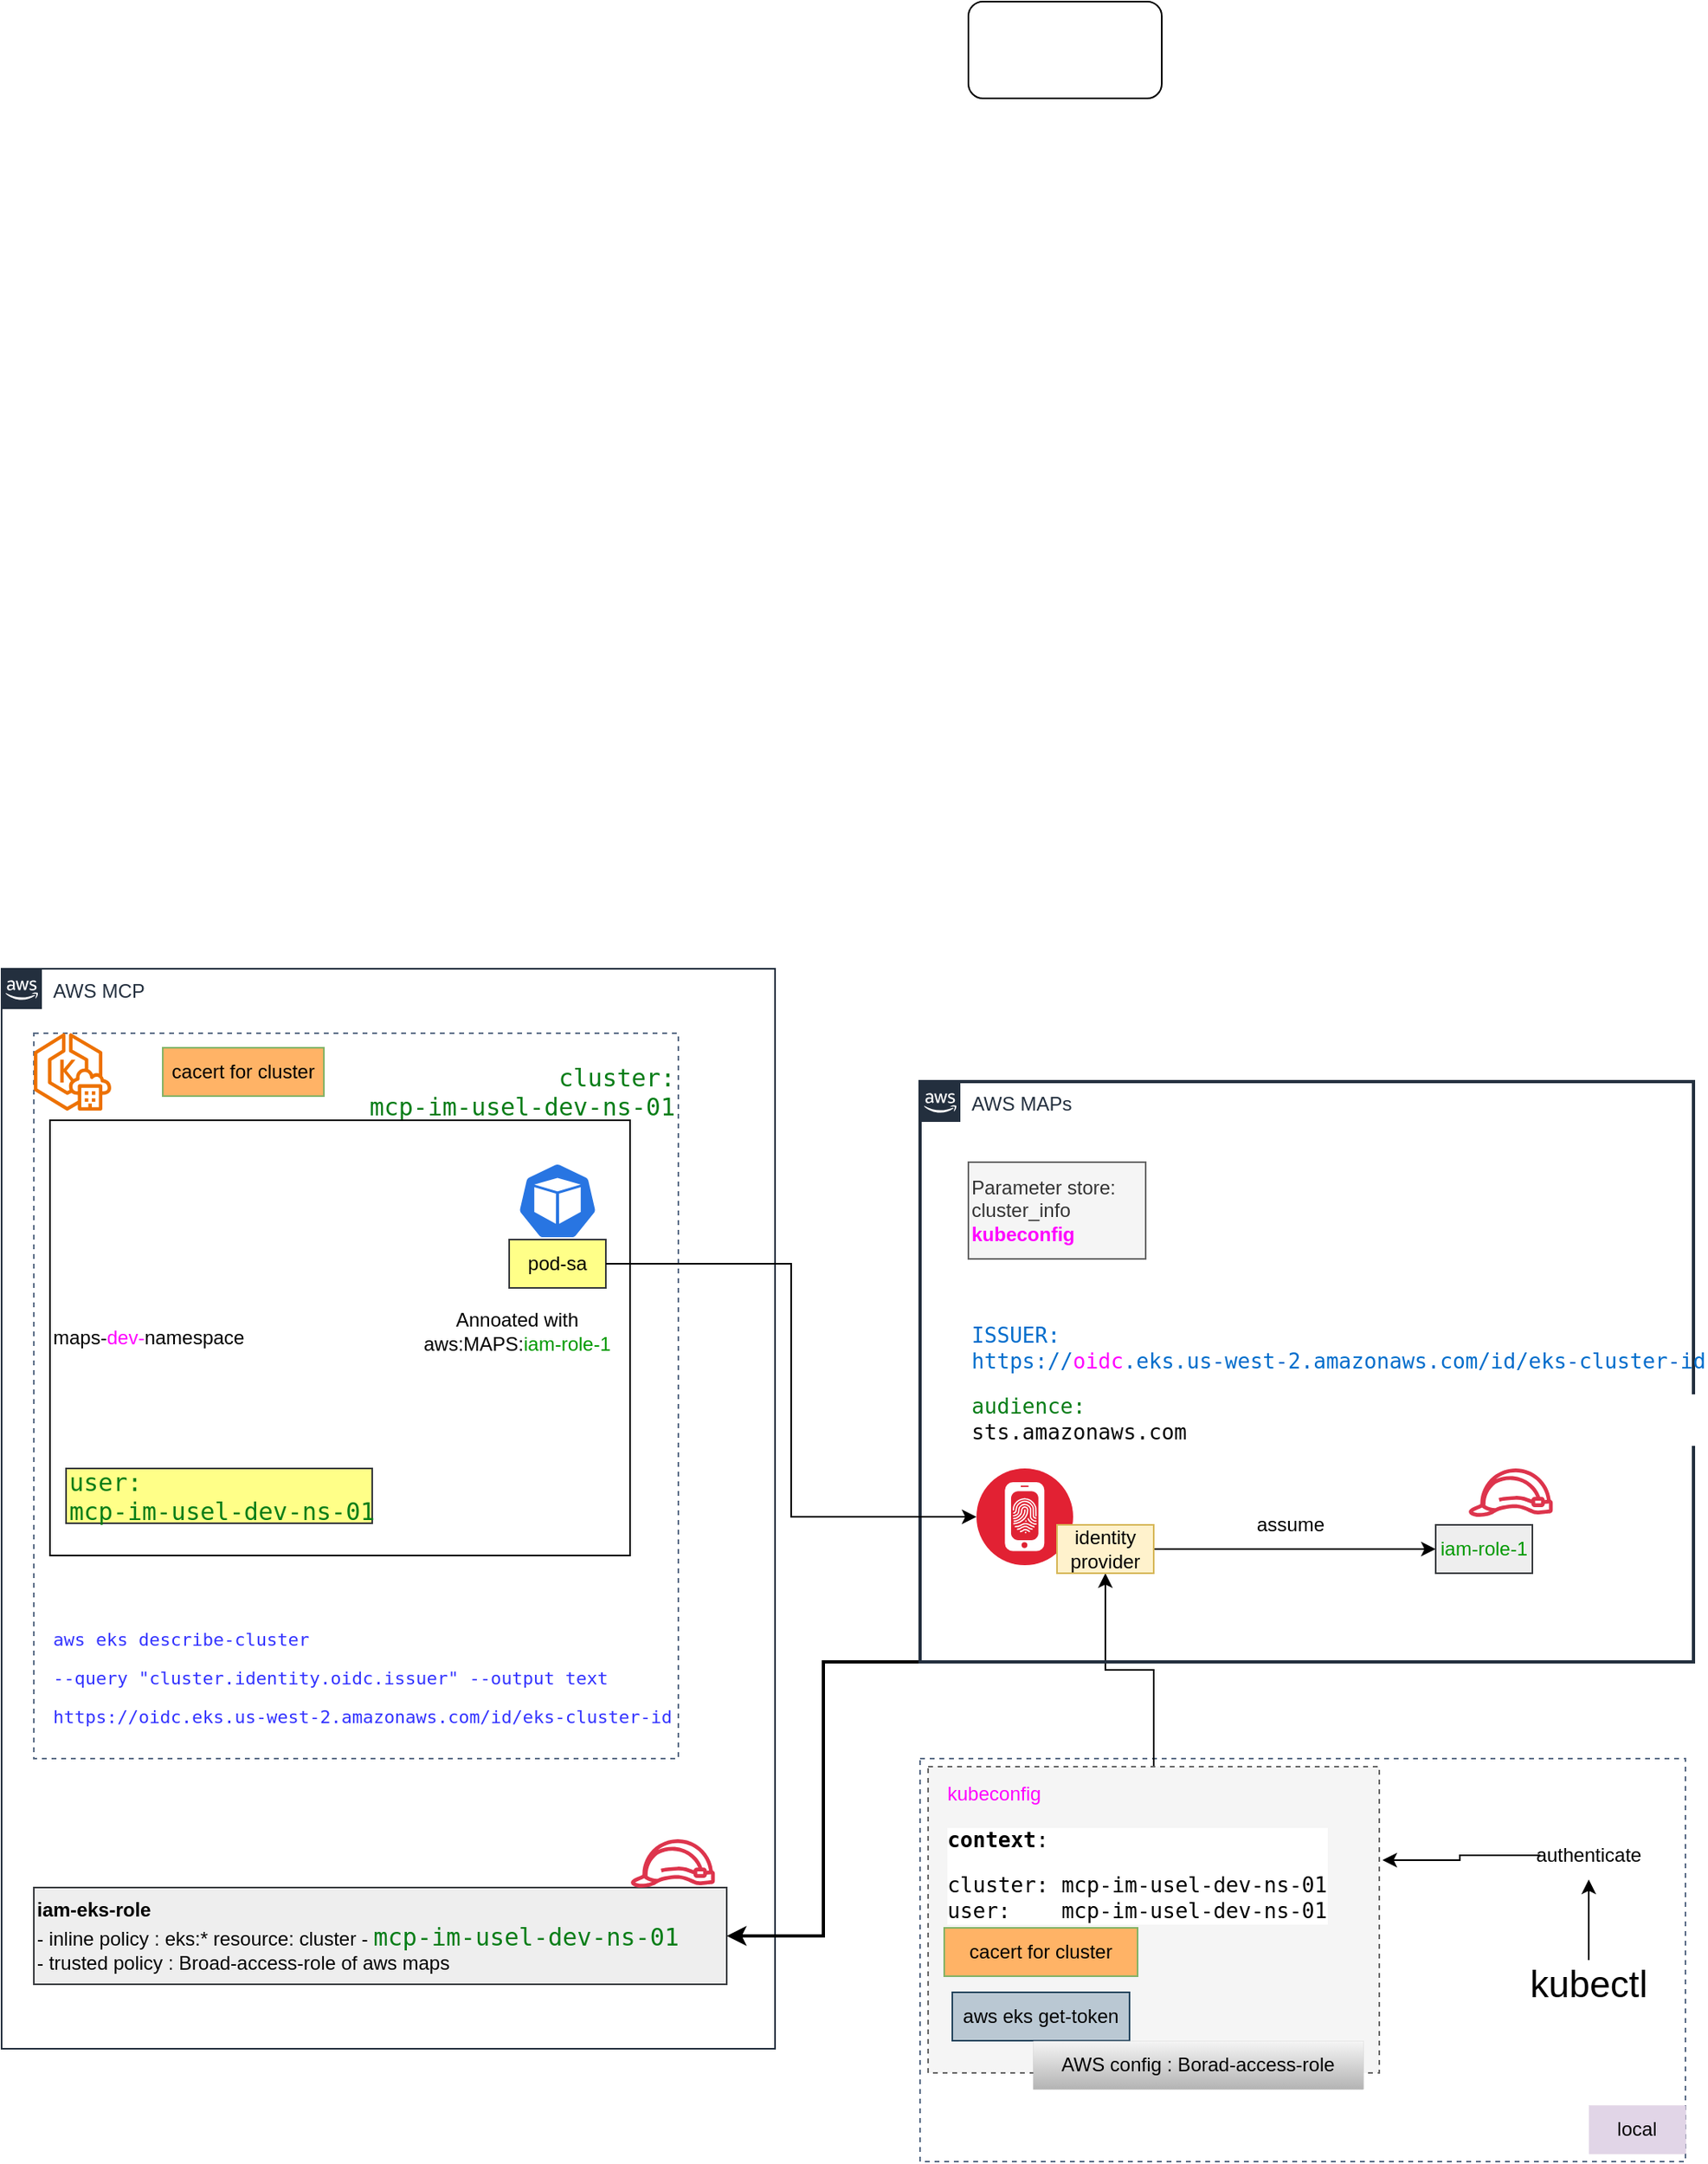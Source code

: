 <mxfile version="24.6.5" type="github">
  <diagram name="Page-1" id="77FXZlbwy5sw5B4aOLtn">
    <mxGraphModel dx="2176" dy="1838" grid="1" gridSize="10" guides="1" tooltips="1" connect="1" arrows="1" fold="1" page="1" pageScale="1" pageWidth="850" pageHeight="1100" math="0" shadow="0">
      <root>
        <mxCell id="0" />
        <mxCell id="1" parent="0" />
        <mxCell id="TPYvqTaAF-6Quw0X2QA_-32" value="Generic group" style="fillColor=none;strokeColor=#5A6C86;dashed=1;verticalAlign=top;fontStyle=0;fontColor=#5A6C86;whiteSpace=wrap;html=1;" vertex="1" parent="1">
          <mxGeometry x="280" y="740" width="475" height="250" as="geometry" />
        </mxCell>
        <mxCell id="TPYvqTaAF-6Quw0X2QA_-34" style="edgeStyle=orthogonalEdgeStyle;rounded=0;orthogonalLoop=1;jettySize=auto;html=1;entryX=0.5;entryY=1;entryDx=0;entryDy=0;" edge="1" parent="1" source="TPYvqTaAF-6Quw0X2QA_-26" target="TPYvqTaAF-6Quw0X2QA_-16">
          <mxGeometry relative="1" as="geometry" />
        </mxCell>
        <mxCell id="TPYvqTaAF-6Quw0X2QA_-26" value="" style="fillColor=#f5f5f5;strokeColor=#666666;dashed=1;verticalAlign=top;fontStyle=0;fontColor=#333333;whiteSpace=wrap;html=1;" vertex="1" parent="1">
          <mxGeometry x="285" y="745" width="280" height="190" as="geometry" />
        </mxCell>
        <mxCell id="TPYvqTaAF-6Quw0X2QA_-1" value="AWS MCP" style="points=[[0,0],[0.25,0],[0.5,0],[0.75,0],[1,0],[1,0.25],[1,0.5],[1,0.75],[1,1],[0.75,1],[0.5,1],[0.25,1],[0,1],[0,0.75],[0,0.5],[0,0.25]];outlineConnect=0;gradientColor=none;html=1;whiteSpace=wrap;fontSize=12;fontStyle=0;container=1;pointerEvents=0;collapsible=0;recursiveResize=0;shape=mxgraph.aws4.group;grIcon=mxgraph.aws4.group_aws_cloud_alt;strokeColor=#232F3E;fillColor=none;verticalAlign=top;align=left;spacingLeft=30;fontColor=#232F3E;dashed=0;" vertex="1" parent="1">
          <mxGeometry x="-290" y="250" width="480" height="670" as="geometry" />
        </mxCell>
        <mxCell id="TPYvqTaAF-6Quw0X2QA_-4" value="&lt;div style=&quot;background-color:#ffffff;color:#080808&quot;&gt;&lt;pre style=&quot;font-family: &amp;quot;JetBrains Mono&amp;quot;, monospace;&quot;&gt;&lt;span style=&quot;color: rgb(6, 125, 23);&quot;&gt;&lt;font style=&quot;font-size: 15px;&quot;&gt;cluster:&lt;br/&gt;mcp-im-usel-dev-ns-01&lt;/font&gt;&lt;/span&gt;&lt;/pre&gt;&lt;/div&gt;" style="fillColor=none;strokeColor=#5A6C86;dashed=1;verticalAlign=top;fontStyle=0;fontColor=#5A6C86;whiteSpace=wrap;html=1;align=right;" vertex="1" parent="TPYvqTaAF-6Quw0X2QA_-1">
          <mxGeometry x="20" y="40" width="400" height="450" as="geometry" />
        </mxCell>
        <mxCell id="TPYvqTaAF-6Quw0X2QA_-3" value="" style="sketch=0;outlineConnect=0;fontColor=#232F3E;gradientColor=none;fillColor=#ED7100;strokeColor=none;dashed=0;verticalLabelPosition=bottom;verticalAlign=top;align=center;html=1;fontSize=12;fontStyle=0;aspect=fixed;pointerEvents=1;shape=mxgraph.aws4.eks_on_outposts;" vertex="1" parent="TPYvqTaAF-6Quw0X2QA_-1">
          <mxGeometry x="20" y="40" width="48" height="48" as="geometry" />
        </mxCell>
        <mxCell id="TPYvqTaAF-6Quw0X2QA_-5" value="maps-&lt;font color=&quot;#ff00ff&quot;&gt;dev-&lt;/font&gt;namespace" style="rounded=0;whiteSpace=wrap;html=1;align=left;" vertex="1" parent="TPYvqTaAF-6Quw0X2QA_-1">
          <mxGeometry x="30" y="94" width="360" height="270" as="geometry" />
        </mxCell>
        <mxCell id="TPYvqTaAF-6Quw0X2QA_-8" value="" style="aspect=fixed;sketch=0;html=1;dashed=0;whitespace=wrap;verticalLabelPosition=bottom;verticalAlign=top;fillColor=#2875E2;strokeColor=#ffffff;points=[[0.005,0.63,0],[0.1,0.2,0],[0.9,0.2,0],[0.5,0,0],[0.995,0.63,0],[0.72,0.99,0],[0.5,1,0],[0.28,0.99,0]];shape=mxgraph.kubernetes.icon2;prIcon=pod" vertex="1" parent="TPYvqTaAF-6Quw0X2QA_-1">
          <mxGeometry x="320" y="120" width="50" height="48" as="geometry" />
        </mxCell>
        <mxCell id="TPYvqTaAF-6Quw0X2QA_-13" value="&lt;br&gt;&lt;pre style=&quot;forced-color-adjust: none; color: rgb(8, 8, 8); font-size: 12px; font-style: normal; font-variant-ligatures: normal; font-variant-caps: normal; font-weight: 400; letter-spacing: normal; orphans: 2; text-indent: 0px; text-transform: none; widows: 2; word-spacing: 0px; -webkit-text-stroke-width: 0px; text-decoration-thickness: initial; text-decoration-style: initial; text-decoration-color: initial; font-family: &amp;quot;JetBrains Mono&amp;quot;, monospace;&quot;&gt;&lt;span style=&quot;forced-color-adjust: none; color: rgb(6, 125, 23);&quot;&gt;&lt;font style=&quot;forced-color-adjust: none; font-size: 15px;&quot;&gt;user: &lt;br&gt;mcp-im-usel-dev-ns-01&lt;/font&gt;&lt;/span&gt;&lt;/pre&gt;&lt;div&gt;&lt;br&gt;&lt;/div&gt;" style="text;html=1;align=left;verticalAlign=middle;whiteSpace=wrap;rounded=0;fillColor=#ffff88;strokeColor=#36393d;" vertex="1" parent="TPYvqTaAF-6Quw0X2QA_-1">
          <mxGeometry x="40" y="310" width="190" height="34" as="geometry" />
        </mxCell>
        <mxCell id="TPYvqTaAF-6Quw0X2QA_-17" value="&lt;div style=&quot;background-color: rgb(255, 255, 255); font-size: 11px;&quot;&gt;&lt;pre style=&quot;font-family: &amp;quot;JetBrains Mono&amp;quot;, monospace;&quot;&gt;&lt;div style=&quot;&quot;&gt;&lt;pre style=&quot;font-family: &amp;quot;JetBrains Mono&amp;quot;, monospace;&quot;&gt;&lt;font color=&quot;#3333ff&quot;&gt;aws eks describe-cluster&lt;/font&gt;&lt;/pre&gt;&lt;pre style=&quot;font-family: &amp;quot;JetBrains Mono&amp;quot;, monospace;&quot;&gt;&lt;div&gt;&lt;pre style=&quot;font-family: &amp;quot;JetBrains Mono&amp;quot;, monospace;&quot;&gt;&lt;font color=&quot;#3333ff&quot;&gt;--query &quot;cluster.identity.oidc.issuer&quot; --output text&lt;/font&gt;&lt;/pre&gt;&lt;/div&gt;&lt;/pre&gt;&lt;/div&gt;&lt;font color=&quot;#3333ff&quot;&gt;https://&lt;font style=&quot;font-size: 11px;&quot;&gt;oidc&lt;/font&gt;.eks.us-west-2.amazonaws.com/id/eks-cluster-id&lt;/font&gt;&lt;/pre&gt;&lt;/div&gt;" style="text;html=1;align=left;verticalAlign=middle;whiteSpace=wrap;rounded=0;fillColor=none;strokeWidth=0;" vertex="1" parent="TPYvqTaAF-6Quw0X2QA_-1">
          <mxGeometry x="30" y="400" width="360" height="80" as="geometry" />
        </mxCell>
        <mxCell id="TPYvqTaAF-6Quw0X2QA_-21" value="cacert for cluster" style="text;html=1;align=center;verticalAlign=middle;whiteSpace=wrap;rounded=0;fillColor=#FFB366;strokeColor=#82b366;" vertex="1" parent="TPYvqTaAF-6Quw0X2QA_-1">
          <mxGeometry x="100" y="49" width="100" height="30" as="geometry" />
        </mxCell>
        <mxCell id="TPYvqTaAF-6Quw0X2QA_-35" value="pod-sa" style="text;html=1;align=center;verticalAlign=middle;whiteSpace=wrap;rounded=0;fillColor=#ffff88;strokeColor=#36393d;" vertex="1" parent="TPYvqTaAF-6Quw0X2QA_-1">
          <mxGeometry x="315" y="168" width="60" height="30" as="geometry" />
        </mxCell>
        <mxCell id="TPYvqTaAF-6Quw0X2QA_-36" value="Annoated with aws:MAPS:&lt;font color=&quot;#009900&quot;&gt;iam-role-1&lt;/font&gt;" style="text;html=1;align=center;verticalAlign=middle;whiteSpace=wrap;rounded=0;" vertex="1" parent="TPYvqTaAF-6Quw0X2QA_-1">
          <mxGeometry x="250" y="210" width="140" height="30" as="geometry" />
        </mxCell>
        <mxCell id="TPYvqTaAF-6Quw0X2QA_-41" value="&lt;b&gt;iam-eks-role&lt;/b&gt;&lt;br&gt;- inline policy : eks:* resource: cluster -&amp;nbsp;&lt;span style=&quot;font-size: 15px; color: rgb(6, 125, 23); font-family: &amp;quot;JetBrains Mono&amp;quot;, monospace; text-align: right; background-color: initial;&quot;&gt;mcp-im-usel-dev-ns-01&lt;/span&gt;&lt;div&gt;- trusted policy : Broad-access-role of aws maps&lt;/div&gt;" style="text;html=1;align=left;verticalAlign=middle;whiteSpace=wrap;rounded=0;fillColor=#eeeeee;strokeColor=#36393d;" vertex="1" parent="TPYvqTaAF-6Quw0X2QA_-1">
          <mxGeometry x="20" y="570" width="430" height="60" as="geometry" />
        </mxCell>
        <mxCell id="TPYvqTaAF-6Quw0X2QA_-42" value="" style="sketch=0;outlineConnect=0;fontColor=#232F3E;gradientColor=none;fillColor=#DD344C;strokeColor=none;dashed=0;verticalLabelPosition=bottom;verticalAlign=top;align=center;html=1;fontSize=12;fontStyle=0;aspect=fixed;pointerEvents=1;shape=mxgraph.aws4.role;" vertex="1" parent="TPYvqTaAF-6Quw0X2QA_-1">
          <mxGeometry x="390" y="540" width="53.18" height="30" as="geometry" />
        </mxCell>
        <mxCell id="TPYvqTaAF-6Quw0X2QA_-56" style="edgeStyle=orthogonalEdgeStyle;rounded=0;orthogonalLoop=1;jettySize=auto;html=1;entryX=1;entryY=0.5;entryDx=0;entryDy=0;strokeWidth=2;" edge="1" parent="1" source="TPYvqTaAF-6Quw0X2QA_-2" target="TPYvqTaAF-6Quw0X2QA_-41">
          <mxGeometry relative="1" as="geometry">
            <Array as="points">
              <mxPoint x="220" y="680" />
              <mxPoint x="220" y="850" />
            </Array>
          </mxGeometry>
        </mxCell>
        <mxCell id="TPYvqTaAF-6Quw0X2QA_-2" value="AWS MAPs" style="points=[[0,0],[0.25,0],[0.5,0],[0.75,0],[1,0],[1,0.25],[1,0.5],[1,0.75],[1,1],[0.75,1],[0.5,1],[0.25,1],[0,1],[0,0.75],[0,0.5],[0,0.25]];outlineConnect=0;gradientColor=none;html=1;whiteSpace=wrap;fontSize=12;fontStyle=0;container=1;pointerEvents=0;collapsible=0;recursiveResize=0;shape=mxgraph.aws4.group;grIcon=mxgraph.aws4.group_aws_cloud_alt;strokeColor=#232F3E;fillColor=none;verticalAlign=top;align=left;spacingLeft=30;fontColor=#232F3E;dashed=0;strokeWidth=2;" vertex="1" parent="1">
          <mxGeometry x="280" y="320" width="480" height="360" as="geometry" />
        </mxCell>
        <mxCell id="TPYvqTaAF-6Quw0X2QA_-15" value="" style="image;aspect=fixed;perimeter=ellipsePerimeter;html=1;align=center;shadow=0;dashed=0;fontColor=#4277BB;labelBackgroundColor=default;fontSize=12;spacingTop=3;image=img/lib/ibm/security/identity_provider.svg;" vertex="1" parent="TPYvqTaAF-6Quw0X2QA_-2">
          <mxGeometry x="35" y="240" width="60" height="60" as="geometry" />
        </mxCell>
        <mxCell id="TPYvqTaAF-6Quw0X2QA_-39" style="edgeStyle=orthogonalEdgeStyle;rounded=0;orthogonalLoop=1;jettySize=auto;html=1;entryX=0;entryY=0.5;entryDx=0;entryDy=0;" edge="1" parent="TPYvqTaAF-6Quw0X2QA_-2" source="TPYvqTaAF-6Quw0X2QA_-16" target="TPYvqTaAF-6Quw0X2QA_-38">
          <mxGeometry relative="1" as="geometry" />
        </mxCell>
        <mxCell id="TPYvqTaAF-6Quw0X2QA_-16" value="identity provider" style="text;html=1;align=center;verticalAlign=middle;whiteSpace=wrap;rounded=0;fillColor=#fff2cc;strokeColor=#d6b656;" vertex="1" parent="TPYvqTaAF-6Quw0X2QA_-2">
          <mxGeometry x="85" y="275" width="60" height="30" as="geometry" />
        </mxCell>
        <UserObject label="&lt;pre style=&quot;forced-color-adjust: none; color: rgb(0, 0, 0); font-style: normal; font-variant-ligatures: normal; font-variant-caps: normal; font-weight: 400; letter-spacing: normal; orphans: 2; text-indent: 0px; text-transform: none; widows: 2; word-spacing: 0px; -webkit-text-stroke-width: 0px; text-decoration-thickness: initial; text-decoration-style: initial; text-decoration-color: initial; font-family: &amp;quot;JetBrains Mono&amp;quot;, monospace; font-size: 9.8pt;&quot;&gt;&lt;span style=&quot;forced-color-adjust: none; color: rgb(0, 109, 204);&quot;&gt;ISSUER:&lt;br style=&quot;forced-color-adjust: none;&quot;&gt;https://&lt;/span&gt;&lt;font color=&quot;#ff00ff&quot; style=&quot;forced-color-adjust: none;&quot;&gt;oidc&lt;/font&gt;&lt;span style=&quot;forced-color-adjust: none; color: rgb(0, 109, 204);&quot;&gt;.eks.us-west-2.amazonaws.com/id/eks-cluster-id&lt;/span&gt;&lt;/pre&gt;&lt;pre style=&quot;forced-color-adjust: none; color: rgb(0, 0, 0); font-style: normal; font-variant-ligatures: normal; font-variant-caps: normal; font-weight: 400; letter-spacing: normal; orphans: 2; text-indent: 0px; text-transform: none; widows: 2; word-spacing: 0px; -webkit-text-stroke-width: 0px; text-decoration-thickness: initial; text-decoration-style: initial; text-decoration-color: initial; font-family: &amp;quot;JetBrains Mono&amp;quot;, monospace; font-size: 9.8pt;&quot;&gt;&lt;span style=&quot;forced-color-adjust: none; color: rgb(0, 109, 204);&quot;&gt;&lt;div style=&quot;background-color:#ffffff;color:#080808&quot;&gt;&lt;pre style=&quot;font-family:&#39;JetBrains Mono&#39;,monospace;font-size:9.8pt;&quot;&gt;&lt;span style=&quot;color:#067d17;&quot;&gt;audience:&lt;br&gt;&lt;/span&gt;sts.amazonaws.com&lt;/pre&gt;&lt;/div&gt;&lt;/span&gt;&lt;/pre&gt;" link="&lt;pre style=&quot;forced-color-adjust: none; color: rgb(0, 0, 0); font-style: normal; font-variant-ligatures: normal; font-variant-caps: normal; font-weight: 400; letter-spacing: normal; orphans: 2; text-align: center; text-indent: 0px; text-transform: none; widows: 2; word-spacing: 0px; -webkit-text-stroke-width: 0px; text-decoration-thickness: initial; text-decoration-style: initial; text-decoration-color: initial; font-family: &amp;quot;JetBrains Mono&amp;quot;, monospace; font-size: 9.8pt;&quot;&gt;&lt;span style=&quot;forced-color-adjust: none; color: rgb(0, 109, 204);&quot;&gt;ISSUER:&lt;br style=&quot;forced-color-adjust: none;&quot;&gt;https://&lt;/span&gt;&lt;font color=&quot;#ff00ff&quot; style=&quot;forced-color-adjust: none;&quot;&gt;oidc&lt;/font&gt;&lt;span style=&quot;forced-color-adjust: none; color: rgb(0, 109, 204);&quot;&gt;.eks.us-west-2.amazonaws.com/id/eks-cluster-id&lt;/span&gt;&lt;/pre&gt;" id="TPYvqTaAF-6Quw0X2QA_-18">
          <mxCell style="text;whiteSpace=wrap;html=1;align=left;" vertex="1" parent="TPYvqTaAF-6Quw0X2QA_-2">
            <mxGeometry x="30" y="130" width="420" height="80" as="geometry" />
          </mxCell>
        </UserObject>
        <mxCell id="TPYvqTaAF-6Quw0X2QA_-20" value="Parameter store: &lt;br&gt;cluster_info&lt;br&gt;&lt;b&gt;&lt;font color=&quot;#ff00ff&quot;&gt;kubeconfig&lt;/font&gt;&lt;/b&gt;" style="text;html=1;align=left;verticalAlign=middle;whiteSpace=wrap;rounded=0;fillColor=#f5f5f5;fontColor=#333333;strokeColor=#666666;" vertex="1" parent="TPYvqTaAF-6Quw0X2QA_-2">
          <mxGeometry x="30" y="50" width="110" height="60" as="geometry" />
        </mxCell>
        <mxCell id="TPYvqTaAF-6Quw0X2QA_-38" value="&lt;font color=&quot;#009900&quot;&gt;iam-role-1&lt;/font&gt;" style="text;html=1;align=center;verticalAlign=middle;whiteSpace=wrap;rounded=0;fillColor=#eeeeee;strokeColor=#36393d;" vertex="1" parent="TPYvqTaAF-6Quw0X2QA_-2">
          <mxGeometry x="320" y="275" width="60" height="30" as="geometry" />
        </mxCell>
        <mxCell id="TPYvqTaAF-6Quw0X2QA_-40" value="assume" style="text;html=1;align=center;verticalAlign=middle;whiteSpace=wrap;rounded=0;" vertex="1" parent="TPYvqTaAF-6Quw0X2QA_-2">
          <mxGeometry x="200" y="260" width="60" height="30" as="geometry" />
        </mxCell>
        <mxCell id="TPYvqTaAF-6Quw0X2QA_-55" value="" style="sketch=0;outlineConnect=0;fontColor=#232F3E;gradientColor=none;fillColor=#DD344C;strokeColor=none;dashed=0;verticalLabelPosition=bottom;verticalAlign=top;align=center;html=1;fontSize=12;fontStyle=0;aspect=fixed;pointerEvents=1;shape=mxgraph.aws4.role;" vertex="1" parent="TPYvqTaAF-6Quw0X2QA_-2">
          <mxGeometry x="340" y="240" width="53.18" height="30" as="geometry" />
        </mxCell>
        <mxCell id="TPYvqTaAF-6Quw0X2QA_-11" value="" style="rounded=1;whiteSpace=wrap;html=1;" vertex="1" parent="1">
          <mxGeometry x="310" y="-350" width="120" height="60" as="geometry" />
        </mxCell>
        <mxCell id="TPYvqTaAF-6Quw0X2QA_-19" value="&lt;font color=&quot;#ff00ff&quot;&gt;kubeconfig&lt;/font&gt;&lt;br&gt;&lt;div style=&quot;background-color: rgb(255, 255, 255);&quot;&gt;&lt;pre style=&quot;font-family: &amp;quot;JetBrains Mono&amp;quot;, monospace; font-size: 9.8pt;&quot;&gt;&lt;b&gt;context&lt;/b&gt;:&lt;/pre&gt;&lt;pre style=&quot;font-family: &amp;quot;JetBrains Mono&amp;quot;, monospace; font-size: 9.8pt;&quot;&gt;cluster: mcp-im-usel-dev-ns-01&lt;br&gt;user:    mcp-im-usel-dev-ns-01&lt;/pre&gt;&lt;/div&gt;" style="text;html=1;align=left;verticalAlign=middle;whiteSpace=wrap;rounded=0;" vertex="1" parent="1">
          <mxGeometry x="295" y="765" width="260" height="80" as="geometry" />
        </mxCell>
        <mxCell id="TPYvqTaAF-6Quw0X2QA_-22" value="cacert for cluster" style="text;html=1;align=center;verticalAlign=middle;whiteSpace=wrap;rounded=0;fillColor=#FFB366;strokeColor=#82b366;" vertex="1" parent="1">
          <mxGeometry x="295" y="845" width="120" height="30" as="geometry" />
        </mxCell>
        <mxCell id="TPYvqTaAF-6Quw0X2QA_-23" value="aws eks get-token" style="text;html=1;align=center;verticalAlign=middle;whiteSpace=wrap;rounded=0;fillColor=#bac8d3;strokeColor=#23445d;" vertex="1" parent="1">
          <mxGeometry x="300" y="885" width="110" height="30" as="geometry" />
        </mxCell>
        <mxCell id="TPYvqTaAF-6Quw0X2QA_-28" style="edgeStyle=orthogonalEdgeStyle;rounded=0;orthogonalLoop=1;jettySize=auto;html=1;entryX=0.5;entryY=1;entryDx=0;entryDy=0;" edge="1" parent="1" source="TPYvqTaAF-6Quw0X2QA_-24" target="TPYvqTaAF-6Quw0X2QA_-25">
          <mxGeometry relative="1" as="geometry" />
        </mxCell>
        <mxCell id="TPYvqTaAF-6Quw0X2QA_-24" value="&lt;font style=&quot;font-size: 23px;&quot;&gt;kubectl&lt;/font&gt;" style="text;html=1;align=center;verticalAlign=middle;whiteSpace=wrap;rounded=0;" vertex="1" parent="1">
          <mxGeometry x="640" y="865" width="110" height="30" as="geometry" />
        </mxCell>
        <mxCell id="TPYvqTaAF-6Quw0X2QA_-25" value="authenticate" style="text;html=1;align=center;verticalAlign=middle;whiteSpace=wrap;rounded=0;" vertex="1" parent="1">
          <mxGeometry x="665" y="785" width="60" height="30" as="geometry" />
        </mxCell>
        <mxCell id="TPYvqTaAF-6Quw0X2QA_-29" style="edgeStyle=orthogonalEdgeStyle;rounded=0;orthogonalLoop=1;jettySize=auto;html=1;entryX=1.007;entryY=0.305;entryDx=0;entryDy=0;entryPerimeter=0;" edge="1" parent="1" source="TPYvqTaAF-6Quw0X2QA_-25" target="TPYvqTaAF-6Quw0X2QA_-26">
          <mxGeometry relative="1" as="geometry" />
        </mxCell>
        <mxCell id="TPYvqTaAF-6Quw0X2QA_-30" value="AWS config : Borad-access-role" style="text;html=1;align=center;verticalAlign=middle;whiteSpace=wrap;rounded=0;fillColor=#f5f5f5;strokeColor=#666666;gradientColor=#b3b3b3;strokeWidth=0;" vertex="1" parent="1">
          <mxGeometry x="350" y="915" width="205" height="30" as="geometry" />
        </mxCell>
        <mxCell id="TPYvqTaAF-6Quw0X2QA_-31" value="local" style="text;html=1;align=center;verticalAlign=middle;whiteSpace=wrap;rounded=0;fillColor=#e1d5e7;strokeColor=#9673a6;strokeWidth=0;" vertex="1" parent="1">
          <mxGeometry x="695" y="955" width="60" height="30" as="geometry" />
        </mxCell>
        <mxCell id="TPYvqTaAF-6Quw0X2QA_-37" style="edgeStyle=orthogonalEdgeStyle;rounded=0;orthogonalLoop=1;jettySize=auto;html=1;entryX=0;entryY=0.5;entryDx=0;entryDy=0;" edge="1" parent="1" source="TPYvqTaAF-6Quw0X2QA_-35" target="TPYvqTaAF-6Quw0X2QA_-15">
          <mxGeometry relative="1" as="geometry" />
        </mxCell>
      </root>
    </mxGraphModel>
  </diagram>
</mxfile>
